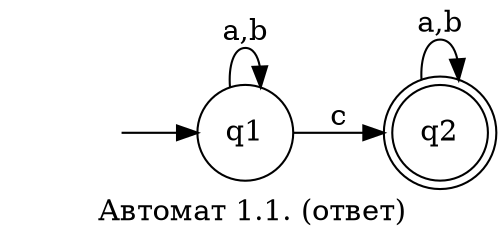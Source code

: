 digraph {
    rankdir = LR;
    label = "Автомат 1.1. (ответ)";
    "" [shape = none];
    node [shape = circle];
    q2 [shape="doublecircle" ];
    ""->q1;
    q1 -> q1 [label = "a,b"];
    q1 -> q2 [label = "c"];
    q2 -> q2 [label = "a,b"];
}